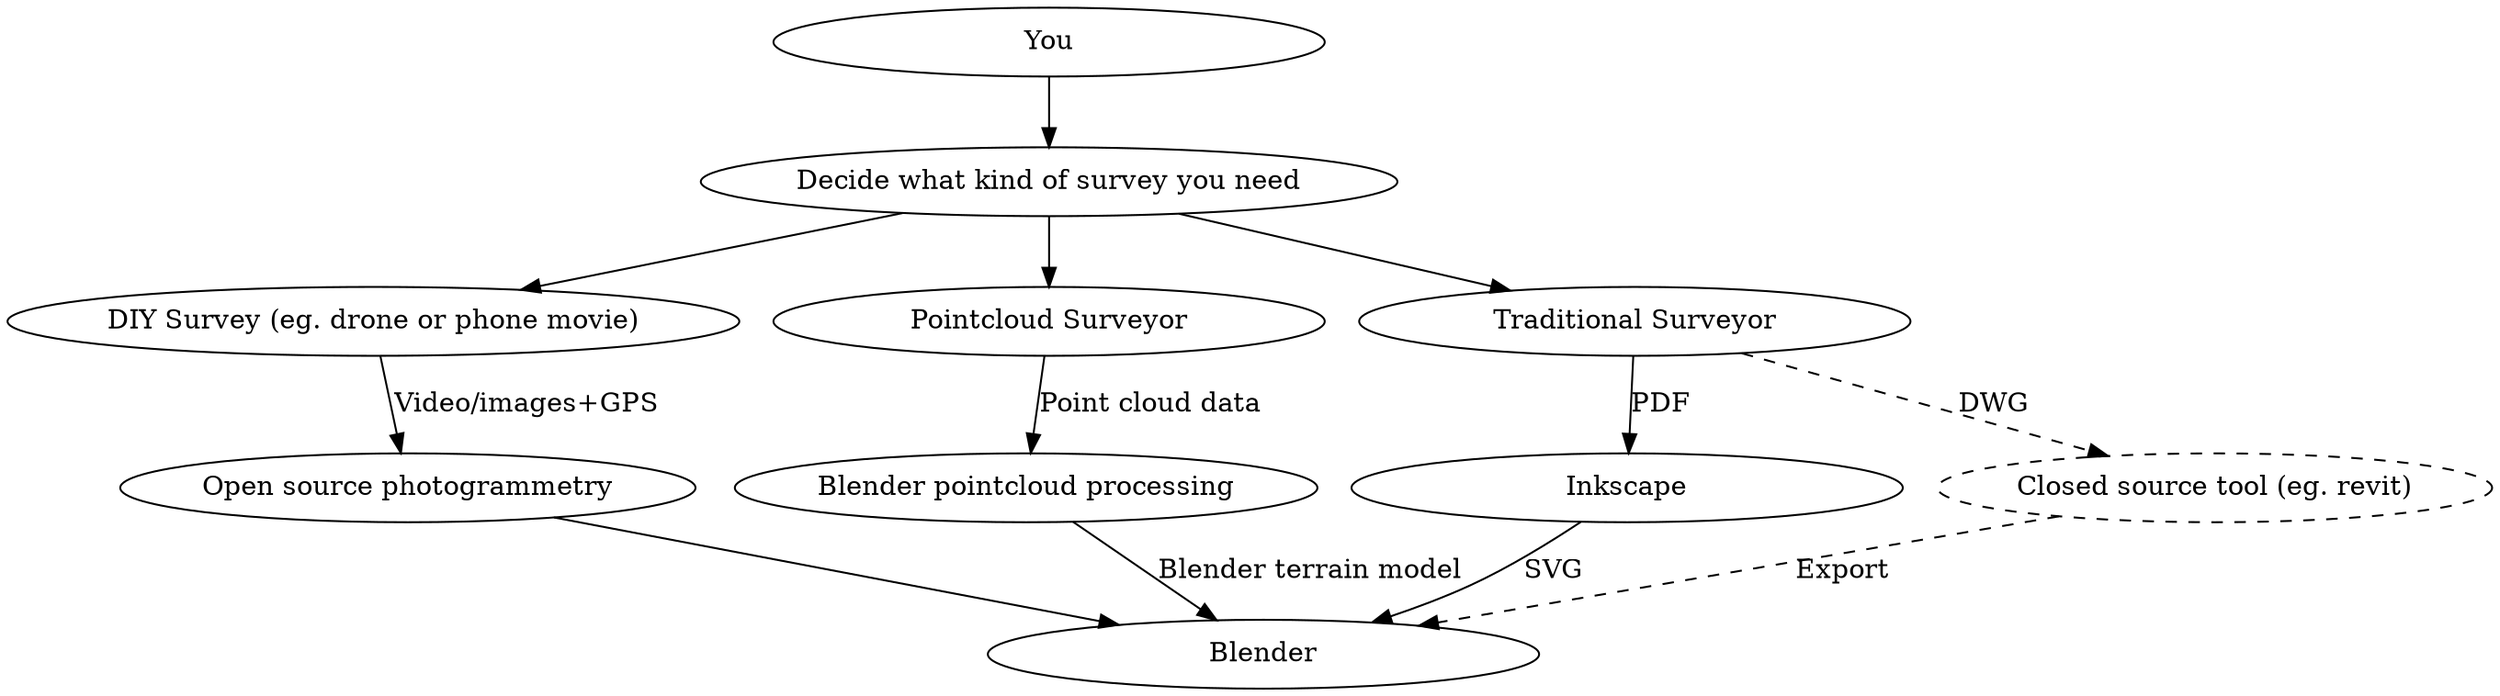digraph g {
 rankdir=TB;
 surveying_decision [
  label="Decide what kind of survey you need"
 ]
 diy_survey [
  width=4
  label="DIY Survey (eg. drone or phone movie)"
 ]
 pointcloud_surveyor [
  width=4
  label="Pointcloud Surveyor"
 ]
 traditional_surveyor [
  width=4
  label="Traditional Surveyor"
 ]
 you [
  width=4
  label="You"
 ]
 inkscape [
  width=4
  label="Inkscape"
 ]
 blender_pointcloud_processing [
  width=4
  label="Blender pointcloud processing"
 ]
 blender [
  width=4
  label="Blender"
 ]
 closed_source_tool [
  width=4
  label="Closed source tool (eg. revit)"
  style="dashed"
 ]
 open_source_photogrammetry [
  width=4
  label="Open source photogrammetry"
 ]

 you -> surveying_decision;

 surveying_decision -> pointcloud_surveyor;
 surveying_decision -> traditional_surveyor;
 surveying_decision -> diy_survey;

 traditional_surveyor->inkscape [ label = "PDF"; ];
 traditional_surveyor->closed_source_tool [ label = "DWG"; style="dashed"; ];
 closed_source_tool->blender [ label = "Export"; style="dashed"; ];
 pointcloud_surveyor->blender_pointcloud_processing [ label = "Point cloud data"; ];
 diy_survey->open_source_photogrammetry [ label = "Video/images+GPS"; ];

 blender_pointcloud_processing->blender [ label = "Blender terrain model"; ];
 open_source_photogrammetry->blender;
 inkscape->blender [ label = "SVG"; ];
 
}
